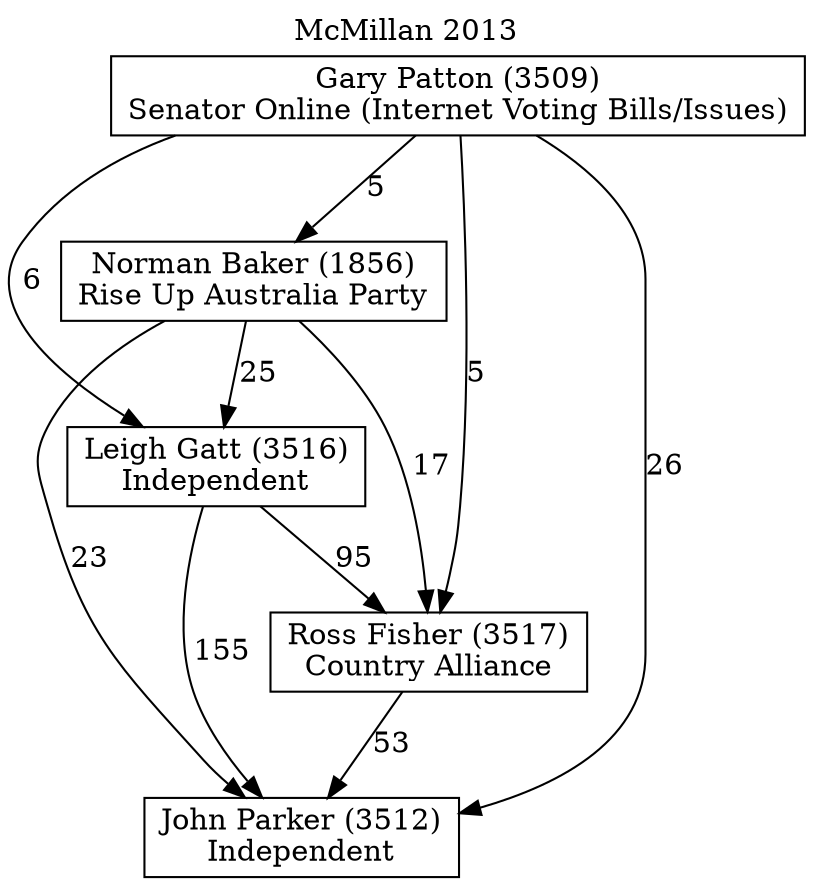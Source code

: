 // House preference flow
digraph "John Parker (3512)_McMillan_2013" {
	graph [label="McMillan 2013" labelloc=t mclimit=10]
	node [shape=box]
	"John Parker (3512)" [label="John Parker (3512)
Independent"]
	"Ross Fisher (3517)" [label="Ross Fisher (3517)
Country Alliance"]
	"Leigh Gatt (3516)" [label="Leigh Gatt (3516)
Independent"]
	"Norman Baker (1856)" [label="Norman Baker (1856)
Rise Up Australia Party"]
	"Gary Patton (3509)" [label="Gary Patton (3509)
Senator Online (Internet Voting Bills/Issues)"]
	"Ross Fisher (3517)" -> "John Parker (3512)" [label=53]
	"Leigh Gatt (3516)" -> "Ross Fisher (3517)" [label=95]
	"Norman Baker (1856)" -> "Leigh Gatt (3516)" [label=25]
	"Gary Patton (3509)" -> "Norman Baker (1856)" [label=5]
	"Leigh Gatt (3516)" -> "John Parker (3512)" [label=155]
	"Norman Baker (1856)" -> "John Parker (3512)" [label=23]
	"Gary Patton (3509)" -> "John Parker (3512)" [label=26]
	"Gary Patton (3509)" -> "Leigh Gatt (3516)" [label=6]
	"Norman Baker (1856)" -> "Ross Fisher (3517)" [label=17]
	"Gary Patton (3509)" -> "Ross Fisher (3517)" [label=5]
}
